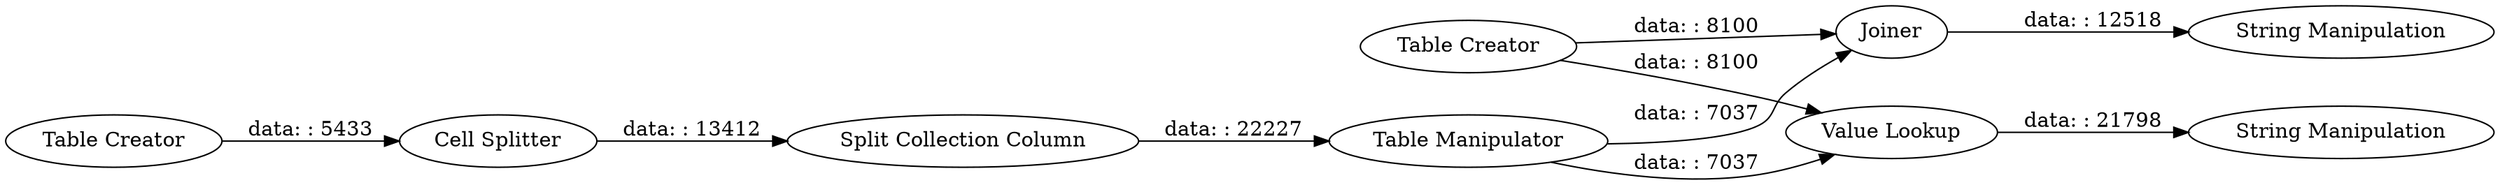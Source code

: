 digraph {
	"-7395514416664074403_1" [label="Table Creator"]
	"-7395514416664074403_6" [label=Joiner]
	"-7395514416664074403_2" [label="Table Creator"]
	"-7395514416664074403_4" [label="Split Collection Column"]
	"-7395514416664074403_9" [label="String Manipulation"]
	"-7395514416664074403_5" [label="Table Manipulator"]
	"-7395514416664074403_8" [label="Value Lookup"]
	"-7395514416664074403_7" [label="String Manipulation"]
	"-7395514416664074403_3" [label="Cell Splitter"]
	"-7395514416664074403_4" -> "-7395514416664074403_5" [label="data: : 22227"]
	"-7395514416664074403_6" -> "-7395514416664074403_7" [label="data: : 12518"]
	"-7395514416664074403_8" -> "-7395514416664074403_9" [label="data: : 21798"]
	"-7395514416664074403_1" -> "-7395514416664074403_3" [label="data: : 5433"]
	"-7395514416664074403_2" -> "-7395514416664074403_6" [label="data: : 8100"]
	"-7395514416664074403_5" -> "-7395514416664074403_8" [label="data: : 7037"]
	"-7395514416664074403_2" -> "-7395514416664074403_8" [label="data: : 8100"]
	"-7395514416664074403_3" -> "-7395514416664074403_4" [label="data: : 13412"]
	"-7395514416664074403_5" -> "-7395514416664074403_6" [label="data: : 7037"]
	rankdir=LR
}
